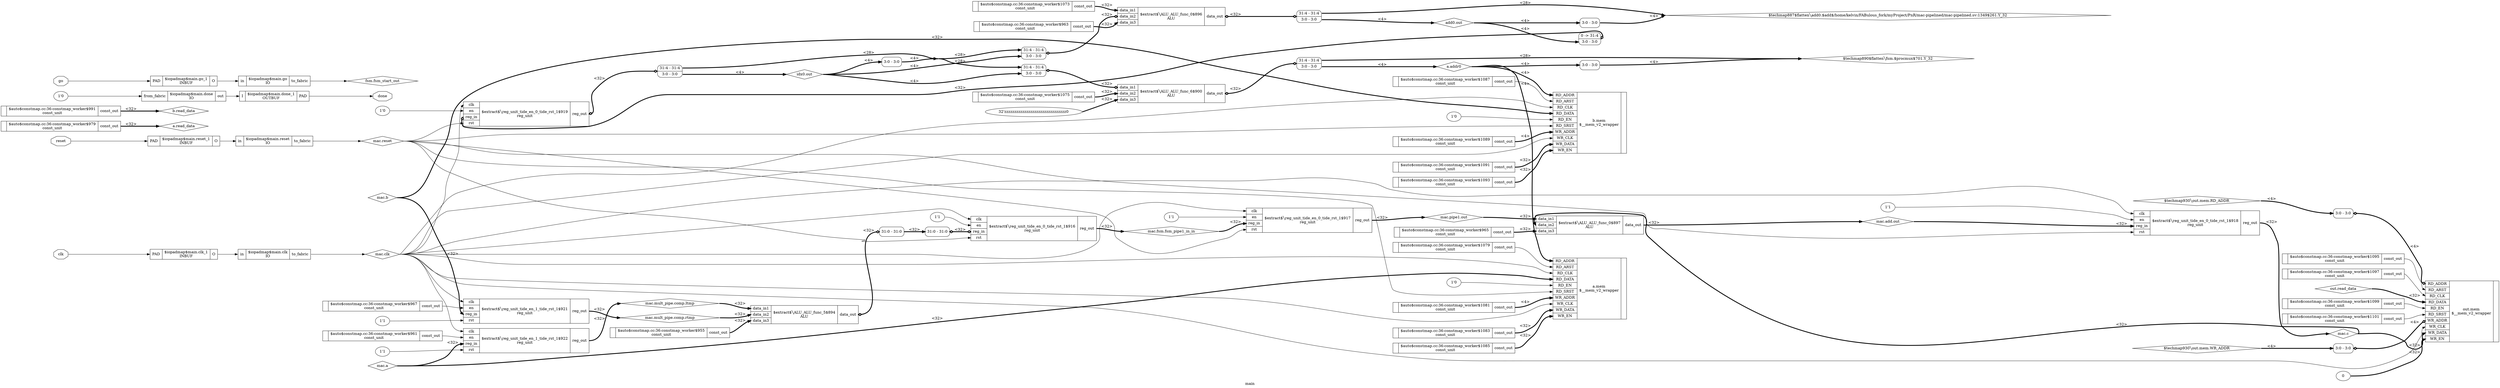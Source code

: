 digraph "main" {
label="main";
rankdir="LR";
remincross=true;
n30 [ shape=diamond, label="a.addr0", color="black", fontcolor="black"];
n31 [ shape=diamond, label="a.read_data", color="black", fontcolor="black"];
n32 [ shape=diamond, label="add0.out", color="black", fontcolor="black"];
n33 [ shape=diamond, label="b.read_data", color="black", fontcolor="black"];
n34 [ shape=octagon, label="clk", color="black", fontcolor="black"];
n35 [ shape=octagon, label="done", color="black", fontcolor="black"];
n36 [ shape=diamond, label="fsm.fsm_start_out", color="black", fontcolor="black"];
n37 [ shape=octagon, label="go", color="black", fontcolor="black"];
n38 [ shape=diamond, label="idx0.out", color="black", fontcolor="black"];
n39 [ shape=diamond, label="mac.a", color="black", fontcolor="black"];
n40 [ shape=diamond, label="mac.add.out", color="black", fontcolor="black"];
n41 [ shape=diamond, label="mac.b", color="black", fontcolor="black"];
n42 [ shape=diamond, label="mac.c", color="black", fontcolor="black"];
n43 [ shape=diamond, label="mac.clk", color="black", fontcolor="black"];
n44 [ shape=diamond, label="mac.fsm.fsm_pipe1_in_in", color="black", fontcolor="black"];
n45 [ shape=diamond, label="mac.mult_pipe.comp.ltmp", color="black", fontcolor="black"];
n46 [ shape=diamond, label="mac.mult_pipe.comp.rtmp", color="black", fontcolor="black"];
n47 [ shape=diamond, label="mac.pipe1.out", color="black", fontcolor="black"];
n48 [ shape=diamond, label="mac.reset", color="black", fontcolor="black"];
n49 [ shape=diamond, label="out.read_data", color="black", fontcolor="black"];
n50 [ shape=octagon, label="reset", color="black", fontcolor="black"];
c52 [ shape=record, label="{{}|$auto$constmap.cc:36:constmap_worker$1073\nconst_unit|{<p51> const_out}}",  ];
c53 [ shape=record, label="{{}|$auto$constmap.cc:36:constmap_worker$1075\nconst_unit|{<p51> const_out}}",  ];
c54 [ shape=record, label="{{}|$auto$constmap.cc:36:constmap_worker$1079\nconst_unit|{<p51> const_out}}",  ];
c55 [ shape=record, label="{{}|$auto$constmap.cc:36:constmap_worker$1081\nconst_unit|{<p51> const_out}}",  ];
c56 [ shape=record, label="{{}|$auto$constmap.cc:36:constmap_worker$1083\nconst_unit|{<p51> const_out}}",  ];
c57 [ shape=record, label="{{}|$auto$constmap.cc:36:constmap_worker$1085\nconst_unit|{<p51> const_out}}",  ];
c58 [ shape=record, label="{{}|$auto$constmap.cc:36:constmap_worker$1087\nconst_unit|{<p51> const_out}}",  ];
c59 [ shape=record, label="{{}|$auto$constmap.cc:36:constmap_worker$1089\nconst_unit|{<p51> const_out}}",  ];
c60 [ shape=record, label="{{}|$auto$constmap.cc:36:constmap_worker$1091\nconst_unit|{<p51> const_out}}",  ];
c61 [ shape=record, label="{{}|$auto$constmap.cc:36:constmap_worker$1093\nconst_unit|{<p51> const_out}}",  ];
c62 [ shape=record, label="{{}|$auto$constmap.cc:36:constmap_worker$1095\nconst_unit|{<p51> const_out}}",  ];
c63 [ shape=record, label="{{}|$auto$constmap.cc:36:constmap_worker$1097\nconst_unit|{<p51> const_out}}",  ];
c64 [ shape=record, label="{{}|$auto$constmap.cc:36:constmap_worker$1099\nconst_unit|{<p51> const_out}}",  ];
c65 [ shape=record, label="{{}|$auto$constmap.cc:36:constmap_worker$1101\nconst_unit|{<p51> const_out}}",  ];
c66 [ shape=record, label="{{}|$auto$constmap.cc:36:constmap_worker$955\nconst_unit|{<p51> const_out}}",  ];
c67 [ shape=record, label="{{}|$auto$constmap.cc:36:constmap_worker$961\nconst_unit|{<p51> const_out}}",  ];
c68 [ shape=record, label="{{}|$auto$constmap.cc:36:constmap_worker$963\nconst_unit|{<p51> const_out}}",  ];
c69 [ shape=record, label="{{}|$auto$constmap.cc:36:constmap_worker$965\nconst_unit|{<p51> const_out}}",  ];
c70 [ shape=record, label="{{}|$auto$constmap.cc:36:constmap_worker$967\nconst_unit|{<p51> const_out}}",  ];
c71 [ shape=record, label="{{}|$auto$constmap.cc:36:constmap_worker$979\nconst_unit|{<p51> const_out}}",  ];
c72 [ shape=record, label="{{}|$auto$constmap.cc:36:constmap_worker$991\nconst_unit|{<p51> const_out}}",  ];
c77 [ shape=record, label="{{<p73> data_in1|<p74> data_in2|<p75> data_in3}|$extract$&#9586;ALU_ALU_func_0$896\nALU|{<p76> data_out}}",  ];
x0 [ shape=record, style=rounded, label="<s1> 31:4 - 31:4 |<s0> 3:0 - 3:0 ", color="black", fontcolor="black" ];
x0:e -> c77:p74:w [arrowhead=odiamond, arrowtail=odiamond, dir=both, color="black", fontcolor="black", style="setlinewidth(3)", label="<32>"];
x1 [ shape=record, style=rounded, label="<s1> 31:4 - 31:4 |<s0> 3:0 - 3:0 ", color="black", fontcolor="black" ];
c77:p76:e -> x1:w [arrowhead=odiamond, arrowtail=odiamond, dir=both, color="black", fontcolor="black", style="setlinewidth(3)", label="<32>"];
c78 [ shape=record, label="{{<p73> data_in1|<p74> data_in2|<p75> data_in3}|$extract$&#9586;ALU_ALU_func_0$897\nALU|{<p76> data_out}}",  ];
c79 [ shape=record, label="{{<p73> data_in1|<p74> data_in2|<p75> data_in3}|$extract$&#9586;ALU_ALU_func_5$894\nALU|{<p76> data_out}}",  ];
x2 [ shape=record, style=rounded, label="<s0> 31:0 - 31:0 ", color="black", fontcolor="black" ];
c79:p76:e -> x2:w [arrowhead=odiamond, arrowtail=odiamond, dir=both, color="black", fontcolor="black", style="setlinewidth(3)", label="<32>"];
v4 [ label="32'zzzzzzzzzzzzzzzzzzzzzzzzzzzzzzz0" ];
c80 [ shape=record, label="{{<p73> data_in1|<p74> data_in2|<p75> data_in3}|$extract$&#9586;ALU_ALU_func_6$900\nALU|{<p76> data_out}}",  ];
x3 [ shape=record, style=rounded, label="<s1> 31:4 - 31:4 |<s0> 3:0 - 3:0 ", color="black", fontcolor="black" ];
x3:e -> c80:p73:w [arrowhead=odiamond, arrowtail=odiamond, dir=both, color="black", fontcolor="black", style="setlinewidth(3)", label="<32>"];
x5 [ shape=record, style=rounded, label="<s1> 31:4 - 31:4 |<s0> 3:0 - 3:0 ", color="black", fontcolor="black" ];
c80:p76:e -> x5:w [arrowhead=odiamond, arrowtail=odiamond, dir=both, color="black", fontcolor="black", style="setlinewidth(3)", label="<32>"];
v6 [ label="1'1" ];
c85 [ shape=record, label="{{<p34> clk|<p81> en|<p82> reg_in|<p83> rst}|$extract$&#9586;reg_unit_tide_en_0_tide_rst_1$916\nreg_unit|{<p84> reg_out}}",  ];
x7 [ shape=record, style=rounded, label="<s0> 31:0 - 31:0 ", color="black", fontcolor="black" ];
x7:e -> c85:p82:w [arrowhead=odiamond, arrowtail=odiamond, dir=both, color="black", fontcolor="black", style="setlinewidth(3)", label="<32>"];
v8 [ label="1'1" ];
c86 [ shape=record, label="{{<p34> clk|<p81> en|<p82> reg_in|<p83> rst}|$extract$&#9586;reg_unit_tide_en_0_tide_rst_1$917\nreg_unit|{<p84> reg_out}}",  ];
v9 [ label="1'1" ];
c87 [ shape=record, label="{{<p34> clk|<p81> en|<p82> reg_in|<p83> rst}|$extract$&#9586;reg_unit_tide_en_0_tide_rst_1$918\nreg_unit|{<p84> reg_out}}",  ];
v10 [ label="1'0" ];
c88 [ shape=record, label="{{<p34> clk|<p81> en|<p82> reg_in|<p83> rst}|$extract$&#9586;reg_unit_tide_en_0_tide_rst_1$919\nreg_unit|{<p84> reg_out}}",  ];
x11 [ shape=record, style=rounded, label="0 -&gt; 31:4 |<s0> 3:0 - 3:0 ", color="black", fontcolor="black" ];
x11:e -> c88:p82:w [arrowhead=odiamond, arrowtail=odiamond, dir=both, color="black", fontcolor="black", style="setlinewidth(3)", label="<32>"];
x12 [ shape=record, style=rounded, label="<s1> 31:4 - 31:4 |<s0> 3:0 - 3:0 ", color="black", fontcolor="black" ];
c88:p84:e -> x12:w [arrowhead=odiamond, arrowtail=odiamond, dir=both, color="black", fontcolor="black", style="setlinewidth(3)", label="<32>"];
v13 [ label="1'1" ];
c89 [ shape=record, label="{{<p34> clk|<p81> en|<p82> reg_in|<p83> rst}|$extract$&#9586;reg_unit_tide_en_1_tide_rst_1$921\nreg_unit|{<p84> reg_out}}",  ];
v14 [ label="1'1" ];
c90 [ shape=record, label="{{<p34> clk|<p81> en|<p82> reg_in|<p83> rst}|$extract$&#9586;reg_unit_tide_en_1_tide_rst_1$922\nreg_unit|{<p84> reg_out}}",  ];
c93 [ shape=record, label="{{<p91> in}|$iopadmap$main.clk\nIO|{<p92> to_fabric}}",  ];
c96 [ shape=record, label="{{<p94> PAD}|$iopadmap$main.clk_1\nINBUF|{<p95> O}}",  ];
v15 [ label="1'0" ];
c99 [ shape=record, label="{{<p97> from_fabric}|$iopadmap$main.done\nIO|{<p98> out}}",  ];
c101 [ shape=record, label="{{<p100> I}|$iopadmap$main.done_1\nOUTBUF|{<p94> PAD}}",  ];
c102 [ shape=record, label="{{<p91> in}|$iopadmap$main.go\nIO|{<p92> to_fabric}}",  ];
c103 [ shape=record, label="{{<p94> PAD}|$iopadmap$main.go_1\nINBUF|{<p95> O}}",  ];
c104 [ shape=record, label="{{<p91> in}|$iopadmap$main.reset\nIO|{<p92> to_fabric}}",  ];
c105 [ shape=record, label="{{<p94> PAD}|$iopadmap$main.reset_1\nINBUF|{<p95> O}}",  ];
v16 [ label="1'0" ];
c116 [ shape=record, label="{{<p106> RD_ADDR|<p107> RD_ARST|<p108> RD_CLK|<p109> RD_DATA|<p110> RD_EN|<p111> RD_SRST|<p112> WR_ADDR|<p113> WR_CLK|<p114> WR_DATA|<p115> WR_EN}|a.mem\n$__mem_v2_wrapper|{}}",  ];
v17 [ label="1'0" ];
c117 [ shape=record, label="{{<p106> RD_ADDR|<p107> RD_ARST|<p108> RD_CLK|<p109> RD_DATA|<p110> RD_EN|<p111> RD_SRST|<p112> WR_ADDR|<p113> WR_CLK|<p114> WR_DATA|<p115> WR_EN}|b.mem\n$__mem_v2_wrapper|{}}",  ];
v20 [ label="0" ];
c118 [ shape=record, label="{{<p106> RD_ADDR|<p107> RD_ARST|<p108> RD_CLK|<p109> RD_DATA|<p110> RD_EN|<p111> RD_SRST|<p112> WR_ADDR|<p113> WR_CLK|<p114> WR_DATA|<p115> WR_EN}|out.mem\n$__mem_v2_wrapper|{}}",  ];
x18 [ shape=record, style=rounded, label="<s0> 3:0 - 3:0 ", color="black", fontcolor="black" ];
x18:e -> c118:p106:w [arrowhead=odiamond, arrowtail=odiamond, dir=both, color="black", fontcolor="black", style="setlinewidth(3)", label="<4>"];
x19 [ shape=record, style=rounded, label="<s0> 3:0 - 3:0 ", color="black", fontcolor="black" ];
x19:e -> c118:p112:w [arrowhead=odiamond, arrowtail=odiamond, dir=both, color="black", fontcolor="black", style="setlinewidth(3)", label="<4>"];
x21 [ shape=record, style=rounded, label="<s0> 3:0 - 3:0 ", color="black", fontcolor="black" ];
x22 [ shape=record, style=rounded, label="<s0> 3:0 - 3:0 ", color="black", fontcolor="black" ];
x23 [ shape=record, style=rounded, label="<s0> 3:0 - 3:0 ", color="black", fontcolor="black" ];
c52:p51:e -> c77:p73:w [color="black", fontcolor="black", style="setlinewidth(3)", label="<32>"];
c61:p51:e -> c117:p115:w [color="black", fontcolor="black", style="setlinewidth(3)", label="<32>"];
c62:p51:e -> c118:p107:w [color="black", fontcolor="black", label=""];
c63:p51:e -> c118:p108:w [color="black", fontcolor="black", label=""];
c64:p51:e -> c118:p110:w [color="black", fontcolor="black", label=""];
c65:p51:e -> c118:p111:w [color="black", fontcolor="black", label=""];
c66:p51:e -> c79:p75:w [color="black", fontcolor="black", style="setlinewidth(3)", label="<32>"];
c67:p51:e -> c90:p81:w [color="black", fontcolor="black", label=""];
c68:p51:e -> c77:p75:w [color="black", fontcolor="black", style="setlinewidth(3)", label="<32>"];
c69:p51:e -> c78:p75:w [color="black", fontcolor="black", style="setlinewidth(3)", label="<32>"];
c70:p51:e -> c89:p81:w [color="black", fontcolor="black", label=""];
c53:p51:e -> c80:p74:w [color="black", fontcolor="black", style="setlinewidth(3)", label="<32>"];
x2:s0:e -> x7:s0:w [color="black", fontcolor="black", style="setlinewidth(3)", label="<32>"];
c96:p95:e -> c93:p91:w [color="black", fontcolor="black", label=""];
c99:p98:e -> c101:p100:w [color="black", fontcolor="black", label=""];
c103:p95:e -> c102:p91:w [color="black", fontcolor="black", label=""];
c105:p95:e -> c104:p91:w [color="black", fontcolor="black", label=""];
n25 [ shape=diamond, label="$techmap887$flatten&#9586;add0.$add$/home/kelvin/FABulous_fork/myProject/PnR/mac-pipelined/mac-pipelined.sv:1349$261.Y_32" ];
x1:s1:e -> n25:w [color="black", fontcolor="black", style="setlinewidth(3)", label="<28>"];
x23:s0:e -> n25:w [color="black", fontcolor="black", style="setlinewidth(3)", label="<4>"];
n26 [ shape=diamond, label="$techmap890$flatten&#9586;fsm.$procmux$701.Y_32" ];
x22:s0:e -> n26:w [color="black", fontcolor="black", style="setlinewidth(3)", label="<4>"];
x5:s1:e -> n26:w [color="black", fontcolor="black", style="setlinewidth(3)", label="<28>"];
n27 [ shape=point ];
x12:s1:e -> n27:w [color="black", fontcolor="black", style="setlinewidth(3)", label="<28>"];
x21:s0:e -> n27:w [color="black", fontcolor="black", style="setlinewidth(3)", label="<4>"];
n27:e -> x0:s1:w [color="black", fontcolor="black", style="setlinewidth(3)", label="<28>"];
n27:e -> x3:s1:w [color="black", fontcolor="black", style="setlinewidth(3)", label="<28>"];
n28 [ shape=diamond, label="$techmap930&#9586;out.mem.RD_ADDR" ];
n28:e -> x18:s0:w [color="black", fontcolor="black", style="setlinewidth(3)", label="<4>"];
n29 [ shape=diamond, label="$techmap930&#9586;out.mem.WR_ADDR" ];
n29:e -> x19:s0:w [color="black", fontcolor="black", style="setlinewidth(3)", label="<4>"];
c54:p51:e -> c116:p107:w [color="black", fontcolor="black", label=""];
x5:s0:e -> n30:w [color="black", fontcolor="black", style="setlinewidth(3)", label="<4>"];
n30:e -> c116:p106:w [color="black", fontcolor="black", style="setlinewidth(3)", label="<4>"];
n30:e -> c117:p106:w [color="black", fontcolor="black", style="setlinewidth(3)", label="<4>"];
n30:e -> x22:w [color="black", fontcolor="black", style="setlinewidth(3)", label="<4>"];
c71:p51:e -> n31:w [color="black", fontcolor="black", style="setlinewidth(3)", label="<32>"];
x1:s0:e -> n32:w [color="black", fontcolor="black", style="setlinewidth(3)", label="<4>"];
n32:e -> x11:s0:w [color="black", fontcolor="black", style="setlinewidth(3)", label="<4>"];
n32:e -> x23:w [color="black", fontcolor="black", style="setlinewidth(3)", label="<4>"];
c72:p51:e -> n33:w [color="black", fontcolor="black", style="setlinewidth(3)", label="<32>"];
n34:e -> c96:p94:w [color="black", fontcolor="black", label=""];
c101:p94:e -> n35:w [color="black", fontcolor="black", label=""];
c102:p92:e -> n36:w [color="black", fontcolor="black", label=""];
n37:e -> c103:p94:w [color="black", fontcolor="black", label=""];
x12:s0:e -> n38:w [color="black", fontcolor="black", style="setlinewidth(3)", label="<4>"];
n38:e -> x0:s0:w [color="black", fontcolor="black", style="setlinewidth(3)", label="<4>"];
n38:e -> x21:w [color="black", fontcolor="black", style="setlinewidth(3)", label="<4>"];
n38:e -> x3:s0:w [color="black", fontcolor="black", style="setlinewidth(3)", label="<4>"];
n39:e -> c116:p109:w [color="black", fontcolor="black", style="setlinewidth(3)", label="<32>"];
n39:e -> c90:p82:w [color="black", fontcolor="black", style="setlinewidth(3)", label="<32>"];
c55:p51:e -> c116:p112:w [color="black", fontcolor="black", style="setlinewidth(3)", label="<4>"];
c78:p76:e -> n40:w [color="black", fontcolor="black", style="setlinewidth(3)", label="<32>"];
n40:e -> c87:p82:w [color="black", fontcolor="black", style="setlinewidth(3)", label="<32>"];
n41:e -> c117:p109:w [color="black", fontcolor="black", style="setlinewidth(3)", label="<32>"];
n41:e -> c89:p82:w [color="black", fontcolor="black", style="setlinewidth(3)", label="<32>"];
c87:p84:e -> n42:w [color="black", fontcolor="black", style="setlinewidth(3)", label="<32>"];
n42:e -> c118:p114:w [color="black", fontcolor="black", style="setlinewidth(3)", label="<32>"];
n42:e -> c78:p74:w [color="black", fontcolor="black", style="setlinewidth(3)", label="<32>"];
c93:p92:e -> n43:w [color="black", fontcolor="black", label=""];
n43:e -> c116:p108:w [color="black", fontcolor="black", label=""];
n43:e -> c116:p113:w [color="black", fontcolor="black", label=""];
n43:e -> c117:p108:w [color="black", fontcolor="black", label=""];
n43:e -> c117:p113:w [color="black", fontcolor="black", label=""];
n43:e -> c118:p113:w [color="black", fontcolor="black", label=""];
n43:e -> c85:p34:w [color="black", fontcolor="black", label=""];
n43:e -> c86:p34:w [color="black", fontcolor="black", label=""];
n43:e -> c87:p34:w [color="black", fontcolor="black", label=""];
n43:e -> c88:p34:w [color="black", fontcolor="black", label=""];
n43:e -> c89:p34:w [color="black", fontcolor="black", label=""];
n43:e -> c90:p34:w [color="black", fontcolor="black", label=""];
c85:p84:e -> n44:w [color="black", fontcolor="black", style="setlinewidth(3)", label="<32>"];
n44:e -> c86:p82:w [color="black", fontcolor="black", style="setlinewidth(3)", label="<32>"];
c90:p84:e -> n45:w [color="black", fontcolor="black", style="setlinewidth(3)", label="<32>"];
n45:e -> c79:p73:w [color="black", fontcolor="black", style="setlinewidth(3)", label="<32>"];
c89:p84:e -> n46:w [color="black", fontcolor="black", style="setlinewidth(3)", label="<32>"];
n46:e -> c79:p74:w [color="black", fontcolor="black", style="setlinewidth(3)", label="<32>"];
c86:p84:e -> n47:w [color="black", fontcolor="black", style="setlinewidth(3)", label="<32>"];
n47:e -> c78:p73:w [color="black", fontcolor="black", style="setlinewidth(3)", label="<32>"];
c104:p92:e -> n48:w [color="black", fontcolor="black", label=""];
n48:e -> c116:p111:w [color="black", fontcolor="black", label=""];
n48:e -> c117:p111:w [color="black", fontcolor="black", label=""];
n48:e -> c85:p83:w [color="black", fontcolor="black", label=""];
n48:e -> c86:p83:w [color="black", fontcolor="black", label=""];
n48:e -> c87:p83:w [color="black", fontcolor="black", label=""];
n48:e -> c88:p83:w [color="black", fontcolor="black", label=""];
n49:e -> c118:p109:w [color="black", fontcolor="black", style="setlinewidth(3)", label="<32>"];
c56:p51:e -> c116:p114:w [color="black", fontcolor="black", style="setlinewidth(3)", label="<32>"];
n50:e -> c105:p94:w [color="black", fontcolor="black", label=""];
c57:p51:e -> c116:p115:w [color="black", fontcolor="black", style="setlinewidth(3)", label="<32>"];
c58:p51:e -> c117:p107:w [color="black", fontcolor="black", label=""];
c59:p51:e -> c117:p112:w [color="black", fontcolor="black", style="setlinewidth(3)", label="<4>"];
c60:p51:e -> c117:p114:w [color="black", fontcolor="black", style="setlinewidth(3)", label="<32>"];
v10:e -> c88:p81:w [color="black", fontcolor="black", label=""];
v13:e -> c89:p83:w [color="black", fontcolor="black", label=""];
v14:e -> c90:p83:w [color="black", fontcolor="black", label=""];
v15:e -> c99:p97:w [color="black", fontcolor="black", label=""];
v16:e -> c116:p110:w [color="black", fontcolor="black", label=""];
v17:e -> c117:p110:w [color="black", fontcolor="black", label=""];
v20:e -> c118:p115:w [color="black", fontcolor="black", style="setlinewidth(3)", label="<32>"];
v4:e -> c80:p75:w [color="black", fontcolor="black", style="setlinewidth(3)", label="<32>"];
v6:e -> c85:p81:w [color="black", fontcolor="black", label=""];
v8:e -> c86:p81:w [color="black", fontcolor="black", label=""];
v9:e -> c87:p81:w [color="black", fontcolor="black", label=""];
}
